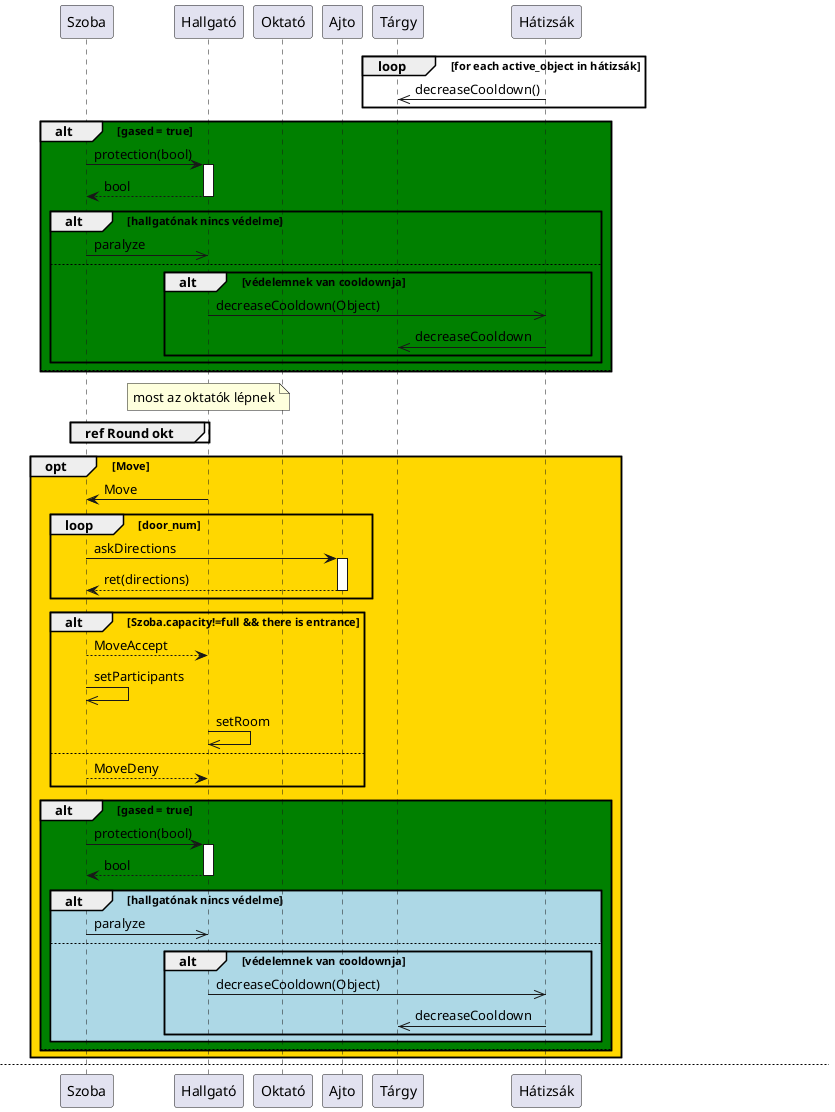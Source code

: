 @startuml Round
participant Szoba as sz
participant Hallgató as h
participant Oktató as okt
participant Ajto as a
participant Tárgy as t
participant Hátizsák as hát

loop for each active_object in hátizsák
    hát->>t : decreaseCooldown()
end

' ezt át kellene írni úgy, hogy a hátizsák csökkentse a cooldownt azonnal. '

alt #green gased = true
        sz->h ++: protection(bool)
        return bool
        alt hallgatónak nincs védelme
            sz->>h : paralyze
        else
            alt védelemnek van cooldownja
            h->>hát : decreaseCooldown(Object)
            hát->>t : decreaseCooldown
            end
        end
else
end

note over h: most az oktatók lépnek

group ref Round okt 
end

opt #gold Move
    h->sz : Move

    loop door_num
        sz->a ++: askDirections
        return ret(directions)
    end

    alt Szoba.capacity!=full && there is entrance
        sz-->h : MoveAccept
        sz->>sz : setParticipants
        h->>h : setRoom    
    else
        sz-->h : MoveDeny
    end

    alt #green gased = true
        sz->h ++: protection(bool)
        return bool
        alt #LightBlue hallgatónak nincs védelme
            sz->>h : paralyze
        else
            alt védelemnek van cooldownja
            h->>hát : decreaseCooldown(Object)
            hát->>t : decreaseCooldown
            end
        end
    else
    end
end

newpage

loop max 3
    opt tárgyfelvétel
        h->sz ++: askForObject
        sz-->h --: ret(Object)
        h->>hát : add(Object)
    end

    opt tárgyeldobás
        h->hát ++: askForObject
        hát-->h --: ret(Object)
        h->>sz : add(Object)
    end

    opt tárgyhasználat
        group perform effect

            hát->>t : effect
            t->hát ++ : getSzoba
            hát->h ++: getSzoba
            return szoba
            hát-->t --: szoba
            alt ha a tárgy magán kívül mást is módosít
                t->>sz : invokeEffect()

                note right of t : az invokeEffect azt jelenti, hogy a védelmi tárgy hatásának\n megfelelő függvényt hívja meg

                alt gázosítás
                    sz->>sz : setGased
                end

                alt oktatót bénít
                    sz-->okt : paralyze
                end

                alt védelmet aktivál
                    t->>t : setValid
                end

                alt tranzisztor
                    group ref tranzisztorhasználat
                    end
                end
            end
        end
    end
end

group ref Building changing
end
@enduml
